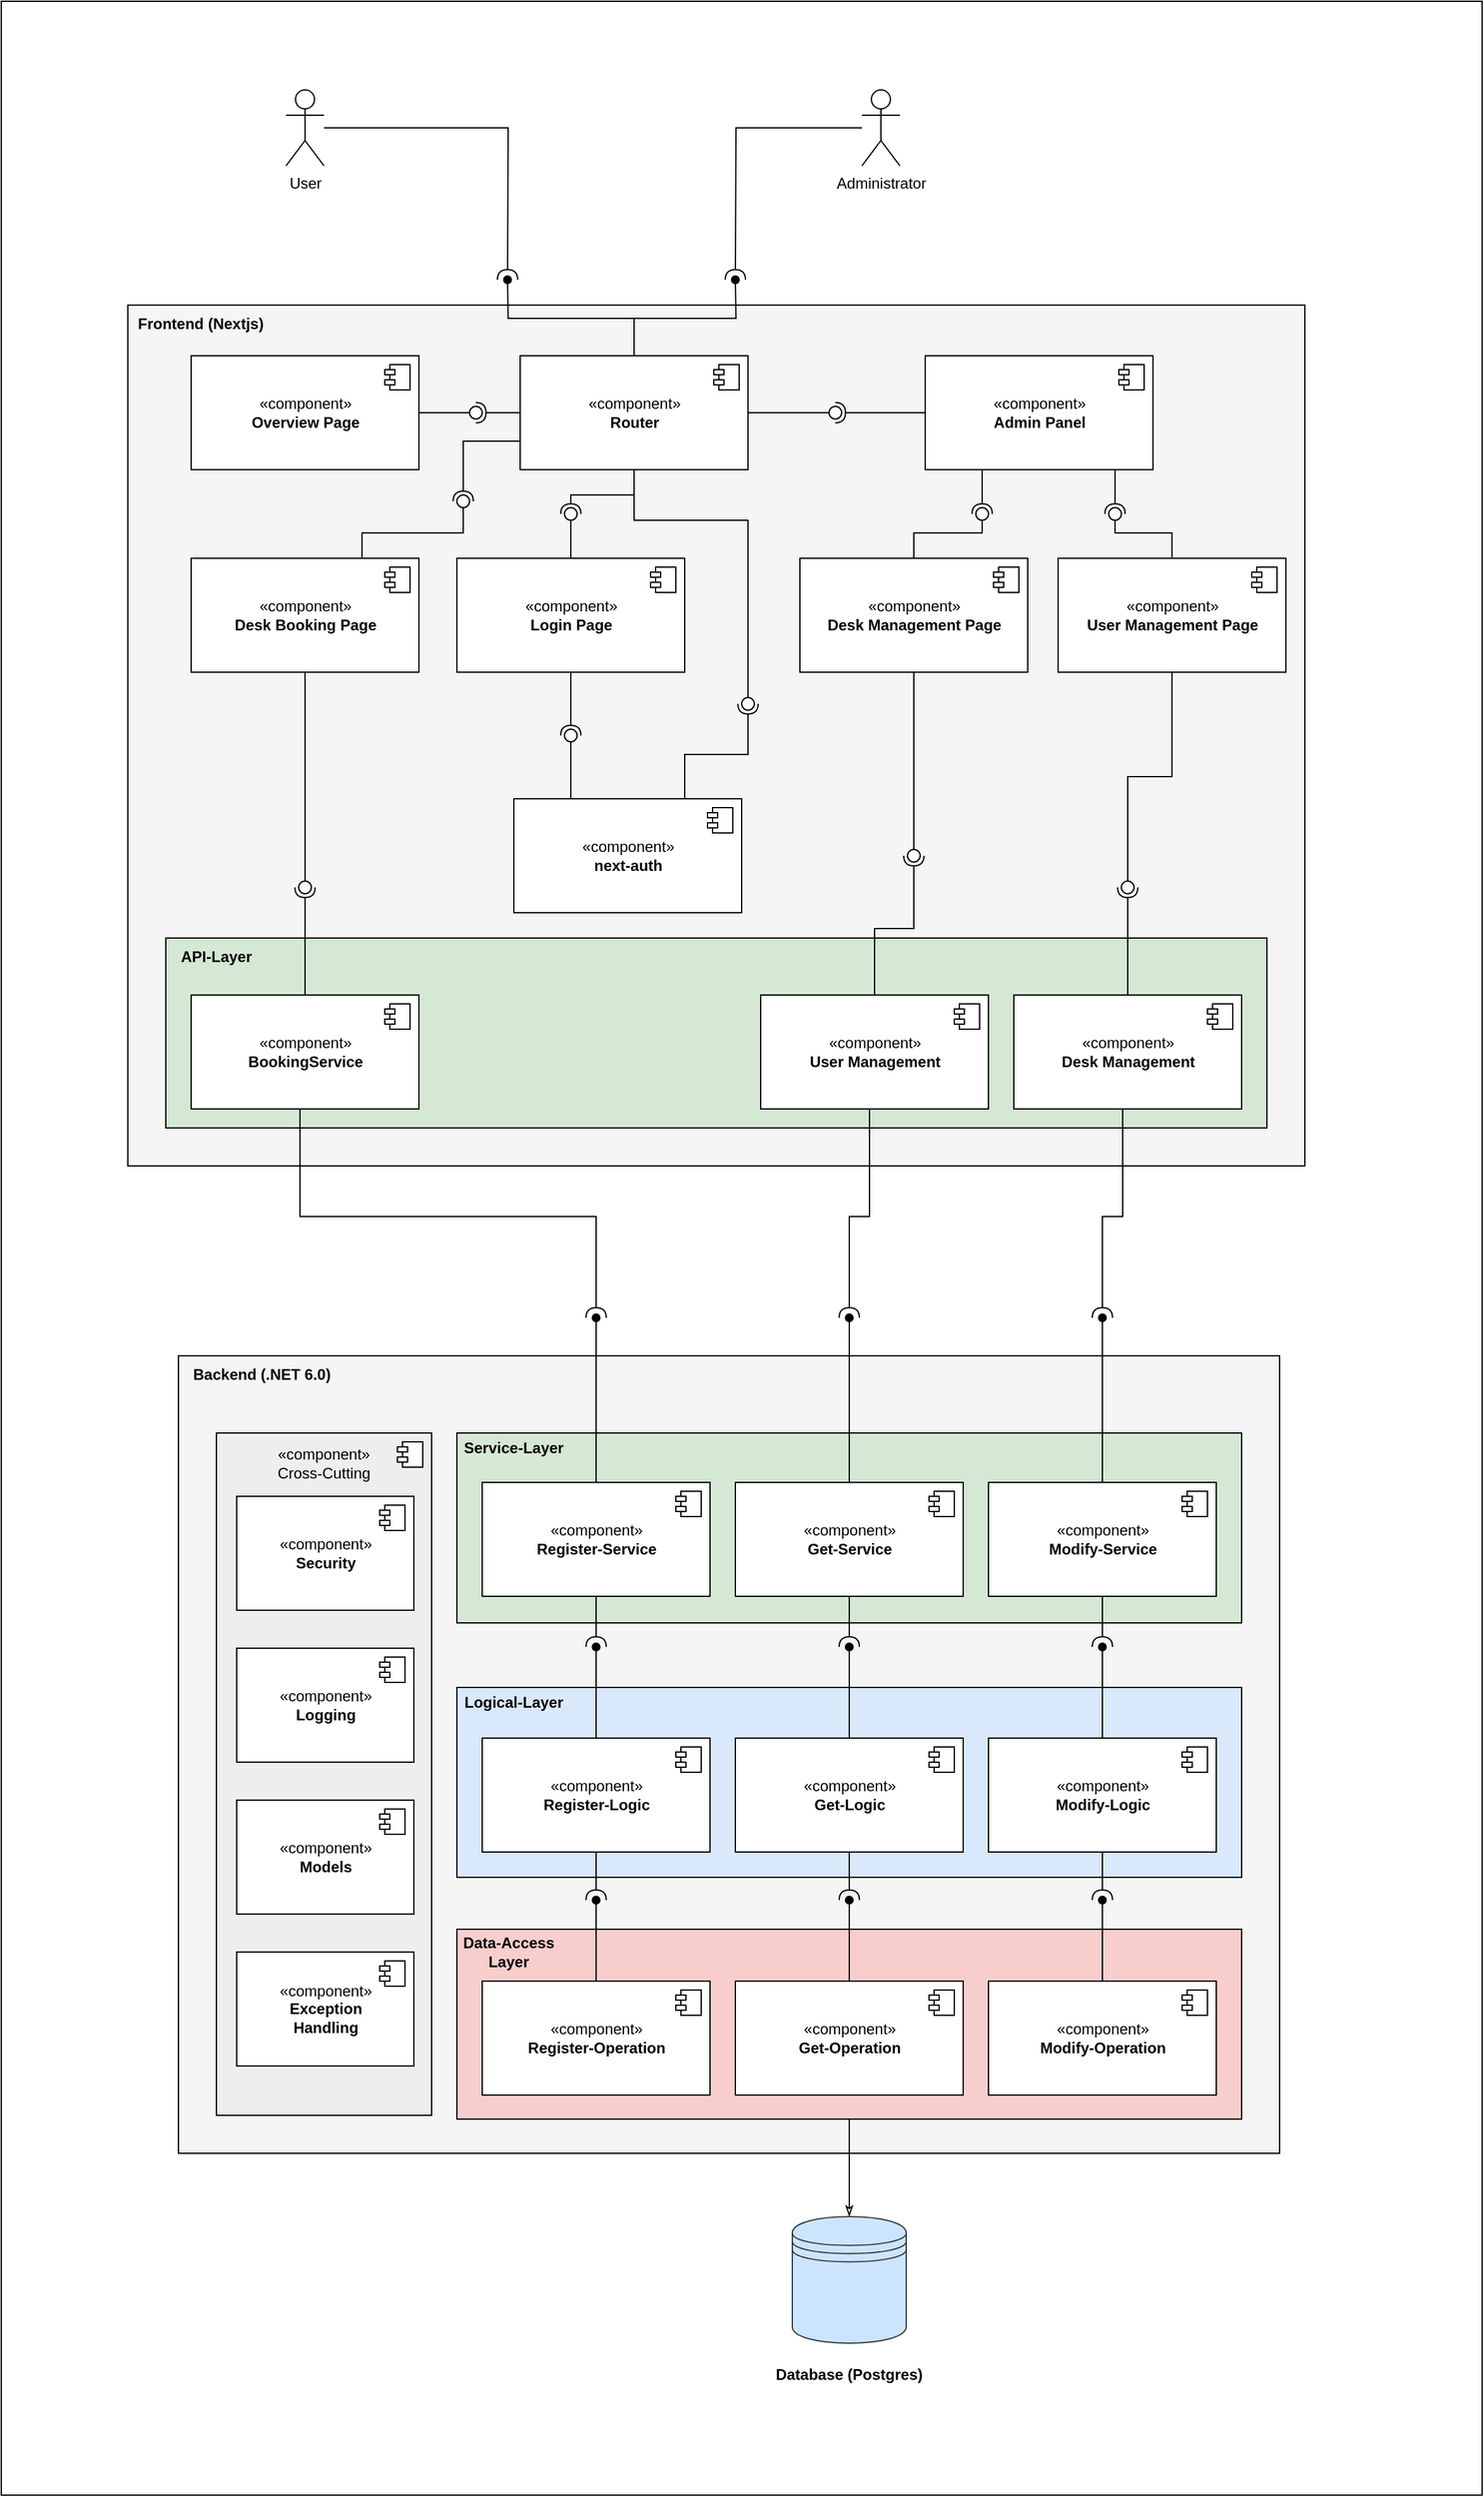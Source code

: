 <mxfile version="20.4.0" type="device"><diagram id="7461oDI4QgMP68D06WNy" name="Seite-1"><mxGraphModel dx="2858" dy="2303" grid="1" gridSize="10" guides="1" tooltips="1" connect="1" arrows="1" fold="1" page="1" pageScale="1" pageWidth="827" pageHeight="1169" math="0" shadow="0"><root><mxCell id="0"/><mxCell id="1" parent="0"/><mxCell id="XFchlX8OtIIKr_9ulgLO-70" value="" style="rounded=0;whiteSpace=wrap;html=1;" vertex="1" parent="1"><mxGeometry x="-560" y="-1020" width="1170" height="1970" as="geometry"/></mxCell><mxCell id="BVvnmRVFv3gNsJfD8oCe-148" value="" style="rounded=0;whiteSpace=wrap;html=1;strokeColor=#000000;fillColor=#f5f5f5;fontColor=#333333;" parent="1" vertex="1"><mxGeometry x="-420" y="50" width="870" height="630" as="geometry"/></mxCell><mxCell id="BVvnmRVFv3gNsJfD8oCe-76" value="" style="rounded=0;whiteSpace=wrap;html=1;fillColor=#d5e8d4;strokeColor=#000000;" parent="1" vertex="1"><mxGeometry x="-200" y="111" width="620" height="150" as="geometry"/></mxCell><mxCell id="BVvnmRVFv3gNsJfD8oCe-220" style="edgeStyle=orthogonalEdgeStyle;rounded=0;orthogonalLoop=1;jettySize=auto;html=1;endArrow=classicThin;endFill=0;entryX=0.5;entryY=0;entryDx=0;entryDy=0;" parent="1" source="BVvnmRVFv3gNsJfD8oCe-71" target="BVvnmRVFv3gNsJfD8oCe-215" edge="1"><mxGeometry relative="1" as="geometry"><mxPoint x="110" y="720" as="targetPoint"/></mxGeometry></mxCell><mxCell id="BVvnmRVFv3gNsJfD8oCe-71" value="" style="rounded=0;whiteSpace=wrap;html=1;fillColor=#f8cecc;strokeColor=#000000;" parent="1" vertex="1"><mxGeometry x="-200" y="503" width="620" height="150" as="geometry"/></mxCell><mxCell id="BVvnmRVFv3gNsJfD8oCe-48" value="" style="rounded=0;whiteSpace=wrap;html=1;fillColor=#dae8fc;strokeColor=#000000;" parent="1" vertex="1"><mxGeometry x="-200" y="312" width="620" height="150" as="geometry"/></mxCell><mxCell id="BVvnmRVFv3gNsJfD8oCe-80" style="edgeStyle=orthogonalEdgeStyle;rounded=0;orthogonalLoop=1;jettySize=auto;html=1;endArrow=halfCircle;endFill=0;" parent="1" source="BVvnmRVFv3gNsJfD8oCe-2" edge="1"><mxGeometry relative="1" as="geometry"><mxPoint x="-90" y="280" as="targetPoint"/></mxGeometry></mxCell><mxCell id="BVvnmRVFv3gNsJfD8oCe-125" style="edgeStyle=orthogonalEdgeStyle;rounded=0;orthogonalLoop=1;jettySize=auto;html=1;endArrow=oval;endFill=1;" parent="1" source="BVvnmRVFv3gNsJfD8oCe-2" edge="1"><mxGeometry relative="1" as="geometry"><mxPoint x="-90" y="20" as="targetPoint"/></mxGeometry></mxCell><mxCell id="BVvnmRVFv3gNsJfD8oCe-2" value="«component»&lt;br&gt;&lt;b&gt;Register-Service&lt;/b&gt;" style="html=1;dropTarget=0;" parent="1" vertex="1"><mxGeometry x="-180" y="150" width="180" height="90" as="geometry"/></mxCell><mxCell id="BVvnmRVFv3gNsJfD8oCe-3" value="" style="shape=module;jettyWidth=8;jettyHeight=4;" parent="BVvnmRVFv3gNsJfD8oCe-2" vertex="1"><mxGeometry x="1" width="20" height="20" relative="1" as="geometry"><mxPoint x="-27" y="7" as="offset"/></mxGeometry></mxCell><mxCell id="BVvnmRVFv3gNsJfD8oCe-81" style="edgeStyle=orthogonalEdgeStyle;rounded=0;orthogonalLoop=1;jettySize=auto;html=1;endArrow=halfCircle;endFill=0;" parent="1" source="BVvnmRVFv3gNsJfD8oCe-4" edge="1"><mxGeometry relative="1" as="geometry"><mxPoint x="110" y="280" as="targetPoint"/></mxGeometry></mxCell><mxCell id="BVvnmRVFv3gNsJfD8oCe-126" style="edgeStyle=orthogonalEdgeStyle;rounded=0;orthogonalLoop=1;jettySize=auto;html=1;endArrow=oval;endFill=1;" parent="1" source="BVvnmRVFv3gNsJfD8oCe-4" edge="1"><mxGeometry relative="1" as="geometry"><mxPoint x="110" y="20" as="targetPoint"/></mxGeometry></mxCell><mxCell id="BVvnmRVFv3gNsJfD8oCe-4" value="«component»&lt;br&gt;&lt;b&gt;Get-Service&lt;/b&gt;" style="html=1;dropTarget=0;" parent="1" vertex="1"><mxGeometry x="20" y="150" width="180" height="90" as="geometry"/></mxCell><mxCell id="BVvnmRVFv3gNsJfD8oCe-5" value="" style="shape=module;jettyWidth=8;jettyHeight=4;" parent="BVvnmRVFv3gNsJfD8oCe-4" vertex="1"><mxGeometry x="1" width="20" height="20" relative="1" as="geometry"><mxPoint x="-27" y="7" as="offset"/></mxGeometry></mxCell><mxCell id="BVvnmRVFv3gNsJfD8oCe-82" style="edgeStyle=orthogonalEdgeStyle;rounded=0;orthogonalLoop=1;jettySize=auto;html=1;endArrow=halfCircle;endFill=0;" parent="1" source="BVvnmRVFv3gNsJfD8oCe-6" edge="1"><mxGeometry relative="1" as="geometry"><mxPoint x="310" y="280" as="targetPoint"/></mxGeometry></mxCell><mxCell id="BVvnmRVFv3gNsJfD8oCe-127" style="edgeStyle=orthogonalEdgeStyle;rounded=0;orthogonalLoop=1;jettySize=auto;html=1;endArrow=oval;endFill=1;" parent="1" source="BVvnmRVFv3gNsJfD8oCe-6" edge="1"><mxGeometry relative="1" as="geometry"><mxPoint x="310" y="20" as="targetPoint"/></mxGeometry></mxCell><mxCell id="BVvnmRVFv3gNsJfD8oCe-6" value="«component»&lt;br&gt;&lt;b&gt;Modify-Service&lt;/b&gt;" style="html=1;dropTarget=0;" parent="1" vertex="1"><mxGeometry x="220" y="150" width="180" height="90" as="geometry"/></mxCell><mxCell id="BVvnmRVFv3gNsJfD8oCe-7" value="" style="shape=module;jettyWidth=8;jettyHeight=4;" parent="BVvnmRVFv3gNsJfD8oCe-6" vertex="1"><mxGeometry x="1" width="20" height="20" relative="1" as="geometry"><mxPoint x="-27" y="7" as="offset"/></mxGeometry></mxCell><mxCell id="BVvnmRVFv3gNsJfD8oCe-70" style="edgeStyle=orthogonalEdgeStyle;rounded=0;orthogonalLoop=1;jettySize=auto;html=1;endArrow=halfCircle;endFill=0;" parent="1" source="BVvnmRVFv3gNsJfD8oCe-27" edge="1"><mxGeometry relative="1" as="geometry"><mxPoint x="-90" y="480" as="targetPoint"/></mxGeometry></mxCell><mxCell id="BVvnmRVFv3gNsJfD8oCe-77" style="edgeStyle=orthogonalEdgeStyle;rounded=0;orthogonalLoop=1;jettySize=auto;html=1;endArrow=oval;endFill=1;" parent="1" source="BVvnmRVFv3gNsJfD8oCe-27" edge="1"><mxGeometry relative="1" as="geometry"><mxPoint x="-90" y="280" as="targetPoint"/></mxGeometry></mxCell><mxCell id="BVvnmRVFv3gNsJfD8oCe-27" value="«component»&lt;br&gt;&lt;b&gt;Register-Logic&lt;/b&gt;" style="html=1;dropTarget=0;" parent="1" vertex="1"><mxGeometry x="-180" y="352" width="180" height="90" as="geometry"/></mxCell><mxCell id="BVvnmRVFv3gNsJfD8oCe-28" value="" style="shape=module;jettyWidth=8;jettyHeight=4;" parent="BVvnmRVFv3gNsJfD8oCe-27" vertex="1"><mxGeometry x="1" width="20" height="20" relative="1" as="geometry"><mxPoint x="-27" y="7" as="offset"/></mxGeometry></mxCell><mxCell id="BVvnmRVFv3gNsJfD8oCe-74" style="edgeStyle=orthogonalEdgeStyle;rounded=0;orthogonalLoop=1;jettySize=auto;html=1;endArrow=halfCircle;endFill=0;" parent="1" source="BVvnmRVFv3gNsJfD8oCe-29" edge="1"><mxGeometry relative="1" as="geometry"><mxPoint x="110" y="480" as="targetPoint"/></mxGeometry></mxCell><mxCell id="BVvnmRVFv3gNsJfD8oCe-78" style="edgeStyle=orthogonalEdgeStyle;rounded=0;orthogonalLoop=1;jettySize=auto;html=1;endArrow=oval;endFill=1;" parent="1" source="BVvnmRVFv3gNsJfD8oCe-29" edge="1"><mxGeometry relative="1" as="geometry"><mxPoint x="110" y="280" as="targetPoint"/></mxGeometry></mxCell><mxCell id="BVvnmRVFv3gNsJfD8oCe-29" value="«component»&lt;br&gt;&lt;b&gt;Get-Logic&lt;/b&gt;" style="html=1;dropTarget=0;" parent="1" vertex="1"><mxGeometry x="20" y="352" width="180" height="90" as="geometry"/></mxCell><mxCell id="BVvnmRVFv3gNsJfD8oCe-30" value="" style="shape=module;jettyWidth=8;jettyHeight=4;" parent="BVvnmRVFv3gNsJfD8oCe-29" vertex="1"><mxGeometry x="1" width="20" height="20" relative="1" as="geometry"><mxPoint x="-27" y="7" as="offset"/></mxGeometry></mxCell><mxCell id="BVvnmRVFv3gNsJfD8oCe-75" style="edgeStyle=orthogonalEdgeStyle;rounded=0;orthogonalLoop=1;jettySize=auto;html=1;endArrow=halfCircle;endFill=0;" parent="1" source="BVvnmRVFv3gNsJfD8oCe-31" edge="1"><mxGeometry relative="1" as="geometry"><mxPoint x="310" y="480" as="targetPoint"/></mxGeometry></mxCell><mxCell id="BVvnmRVFv3gNsJfD8oCe-79" style="edgeStyle=orthogonalEdgeStyle;rounded=0;orthogonalLoop=1;jettySize=auto;html=1;endArrow=oval;endFill=1;" parent="1" source="BVvnmRVFv3gNsJfD8oCe-31" edge="1"><mxGeometry relative="1" as="geometry"><mxPoint x="310" y="280" as="targetPoint"/></mxGeometry></mxCell><mxCell id="BVvnmRVFv3gNsJfD8oCe-31" value="«component»&lt;br&gt;&lt;b&gt;Modify-Logic&lt;/b&gt;" style="html=1;dropTarget=0;" parent="1" vertex="1"><mxGeometry x="220" y="352" width="180" height="90" as="geometry"/></mxCell><mxCell id="BVvnmRVFv3gNsJfD8oCe-32" value="" style="shape=module;jettyWidth=8;jettyHeight=4;" parent="BVvnmRVFv3gNsJfD8oCe-31" vertex="1"><mxGeometry x="1" width="20" height="20" relative="1" as="geometry"><mxPoint x="-27" y="7" as="offset"/></mxGeometry></mxCell><mxCell id="BVvnmRVFv3gNsJfD8oCe-67" style="edgeStyle=orthogonalEdgeStyle;rounded=0;orthogonalLoop=1;jettySize=auto;html=1;strokeColor=none;" parent="1" source="BVvnmRVFv3gNsJfD8oCe-34" edge="1"><mxGeometry relative="1" as="geometry"><mxPoint x="-90" y="480" as="targetPoint"/></mxGeometry></mxCell><mxCell id="BVvnmRVFv3gNsJfD8oCe-69" style="edgeStyle=orthogonalEdgeStyle;rounded=0;orthogonalLoop=1;jettySize=auto;html=1;endArrow=oval;endFill=1;" parent="1" source="BVvnmRVFv3gNsJfD8oCe-34" edge="1"><mxGeometry relative="1" as="geometry"><mxPoint x="-90" y="480" as="targetPoint"/></mxGeometry></mxCell><mxCell id="BVvnmRVFv3gNsJfD8oCe-34" value="«component»&lt;br&gt;&lt;b&gt;Register-Operation&lt;/b&gt;" style="html=1;dropTarget=0;" parent="1" vertex="1"><mxGeometry x="-180" y="544" width="180" height="90" as="geometry"/></mxCell><mxCell id="BVvnmRVFv3gNsJfD8oCe-35" value="" style="shape=module;jettyWidth=8;jettyHeight=4;" parent="BVvnmRVFv3gNsJfD8oCe-34" vertex="1"><mxGeometry x="1" width="20" height="20" relative="1" as="geometry"><mxPoint x="-27" y="7" as="offset"/></mxGeometry></mxCell><mxCell id="BVvnmRVFv3gNsJfD8oCe-72" style="edgeStyle=orthogonalEdgeStyle;rounded=0;orthogonalLoop=1;jettySize=auto;html=1;endArrow=oval;endFill=1;" parent="1" source="BVvnmRVFv3gNsJfD8oCe-36" edge="1"><mxGeometry relative="1" as="geometry"><mxPoint x="110" y="480" as="targetPoint"/></mxGeometry></mxCell><mxCell id="BVvnmRVFv3gNsJfD8oCe-36" value="«component»&lt;br&gt;&lt;b&gt;Get-Operation&lt;/b&gt;" style="html=1;dropTarget=0;" parent="1" vertex="1"><mxGeometry x="20" y="544" width="180" height="90" as="geometry"/></mxCell><mxCell id="BVvnmRVFv3gNsJfD8oCe-37" value="" style="shape=module;jettyWidth=8;jettyHeight=4;" parent="BVvnmRVFv3gNsJfD8oCe-36" vertex="1"><mxGeometry x="1" width="20" height="20" relative="1" as="geometry"><mxPoint x="-27" y="7" as="offset"/></mxGeometry></mxCell><mxCell id="BVvnmRVFv3gNsJfD8oCe-73" style="edgeStyle=orthogonalEdgeStyle;rounded=0;orthogonalLoop=1;jettySize=auto;html=1;endArrow=oval;endFill=1;" parent="1" source="BVvnmRVFv3gNsJfD8oCe-38" edge="1"><mxGeometry relative="1" as="geometry"><mxPoint x="310" y="480" as="targetPoint"/></mxGeometry></mxCell><mxCell id="BVvnmRVFv3gNsJfD8oCe-38" value="«component»&lt;br&gt;&lt;b&gt;Modify-Operation&lt;/b&gt;" style="html=1;dropTarget=0;" parent="1" vertex="1"><mxGeometry x="220" y="544" width="180" height="90" as="geometry"/></mxCell><mxCell id="BVvnmRVFv3gNsJfD8oCe-39" value="" style="shape=module;jettyWidth=8;jettyHeight=4;" parent="BVvnmRVFv3gNsJfD8oCe-38" vertex="1"><mxGeometry x="1" width="20" height="20" relative="1" as="geometry"><mxPoint x="-27" y="7" as="offset"/></mxGeometry></mxCell><mxCell id="BVvnmRVFv3gNsJfD8oCe-138" value="&lt;b&gt;Service-Layer&lt;/b&gt;" style="text;html=1;strokeColor=none;fillColor=none;align=center;verticalAlign=middle;whiteSpace=wrap;rounded=0;" parent="1" vertex="1"><mxGeometry x="-235" y="108" width="160" height="30" as="geometry"/></mxCell><mxCell id="BVvnmRVFv3gNsJfD8oCe-143" value="&lt;b&gt;Logical-Layer&lt;/b&gt;" style="text;html=1;strokeColor=none;fillColor=none;align=center;verticalAlign=middle;whiteSpace=wrap;rounded=0;" parent="1" vertex="1"><mxGeometry x="-235" y="309" width="160" height="30" as="geometry"/></mxCell><mxCell id="BVvnmRVFv3gNsJfD8oCe-144" value="&lt;b&gt;Data-Access&lt;br&gt;Layer&lt;/b&gt;" style="text;html=1;strokeColor=none;fillColor=none;align=center;verticalAlign=middle;whiteSpace=wrap;rounded=0;" parent="1" vertex="1"><mxGeometry x="-239" y="506" width="160" height="30" as="geometry"/></mxCell><mxCell id="BVvnmRVFv3gNsJfD8oCe-149" value="&lt;b&gt;Backend (.NET 6.0)&lt;/b&gt;" style="text;html=1;strokeColor=none;fillColor=none;align=center;verticalAlign=middle;whiteSpace=wrap;rounded=0;" parent="1" vertex="1"><mxGeometry x="-454" y="50" width="200" height="30" as="geometry"/></mxCell><mxCell id="BVvnmRVFv3gNsJfD8oCe-150" value="" style="html=1;dropTarget=0;align=center;fillColor=#eeeeee;strokeColor=#000000;" parent="1" vertex="1"><mxGeometry x="-390" y="111" width="170" height="539" as="geometry"/></mxCell><mxCell id="BVvnmRVFv3gNsJfD8oCe-151" value="" style="shape=module;jettyWidth=8;jettyHeight=4;" parent="BVvnmRVFv3gNsJfD8oCe-150" vertex="1"><mxGeometry x="1" width="20" height="20" relative="1" as="geometry"><mxPoint x="-27" y="7" as="offset"/></mxGeometry></mxCell><mxCell id="BVvnmRVFv3gNsJfD8oCe-152" value="«component»&lt;br&gt;&lt;b&gt;Security&lt;/b&gt;" style="html=1;dropTarget=0;" parent="1" vertex="1"><mxGeometry x="-374" y="161" width="140" height="90" as="geometry"/></mxCell><mxCell id="BVvnmRVFv3gNsJfD8oCe-153" value="" style="shape=module;jettyWidth=8;jettyHeight=4;" parent="BVvnmRVFv3gNsJfD8oCe-152" vertex="1"><mxGeometry x="1" width="20" height="20" relative="1" as="geometry"><mxPoint x="-27" y="7" as="offset"/></mxGeometry></mxCell><mxCell id="BVvnmRVFv3gNsJfD8oCe-154" value="«component»&lt;br&gt;&lt;b&gt;Logging&lt;/b&gt;" style="html=1;dropTarget=0;" parent="1" vertex="1"><mxGeometry x="-374" y="281" width="140" height="90" as="geometry"/></mxCell><mxCell id="BVvnmRVFv3gNsJfD8oCe-155" value="" style="shape=module;jettyWidth=8;jettyHeight=4;" parent="BVvnmRVFv3gNsJfD8oCe-154" vertex="1"><mxGeometry x="1" width="20" height="20" relative="1" as="geometry"><mxPoint x="-27" y="7" as="offset"/></mxGeometry></mxCell><mxCell id="BVvnmRVFv3gNsJfD8oCe-156" value="«component»&lt;br&gt;&lt;b&gt;Models&lt;/b&gt;" style="html=1;dropTarget=0;" parent="1" vertex="1"><mxGeometry x="-374" y="401" width="140" height="90" as="geometry"/></mxCell><mxCell id="BVvnmRVFv3gNsJfD8oCe-157" value="" style="shape=module;jettyWidth=8;jettyHeight=4;" parent="BVvnmRVFv3gNsJfD8oCe-156" vertex="1"><mxGeometry x="1" width="20" height="20" relative="1" as="geometry"><mxPoint x="-27" y="7" as="offset"/></mxGeometry></mxCell><mxCell id="BVvnmRVFv3gNsJfD8oCe-158" value="«component»&lt;b&gt;&lt;br&gt;Exception&lt;br&gt;Handling&lt;/b&gt;&lt;br&gt;&lt;b&gt;&lt;/b&gt;" style="html=1;dropTarget=0;" parent="1" vertex="1"><mxGeometry x="-374" y="521" width="140" height="90" as="geometry"/></mxCell><mxCell id="BVvnmRVFv3gNsJfD8oCe-159" value="" style="shape=module;jettyWidth=8;jettyHeight=4;" parent="BVvnmRVFv3gNsJfD8oCe-158" vertex="1"><mxGeometry x="1" width="20" height="20" relative="1" as="geometry"><mxPoint x="-27" y="7" as="offset"/></mxGeometry></mxCell><mxCell id="BVvnmRVFv3gNsJfD8oCe-185" value="«component»&lt;br&gt;Cross-Cutting" style="text;html=1;strokeColor=none;fillColor=none;align=center;verticalAlign=middle;whiteSpace=wrap;rounded=0;" parent="1" vertex="1"><mxGeometry x="-385" y="120" width="160" height="30" as="geometry"/></mxCell><mxCell id="BVvnmRVFv3gNsJfD8oCe-215" value="" style="shape=datastore;whiteSpace=wrap;html=1;fillColor=#cce5ff;strokeColor=#36393d;" parent="1" vertex="1"><mxGeometry x="65" y="730" width="90" height="100" as="geometry"/></mxCell><mxCell id="BVvnmRVFv3gNsJfD8oCe-217" value="&lt;b&gt;Database (Postgres)&lt;/b&gt;" style="text;html=1;strokeColor=none;fillColor=none;align=center;verticalAlign=middle;whiteSpace=wrap;rounded=0;" parent="1" vertex="1"><mxGeometry x="30" y="840" width="160" height="30" as="geometry"/></mxCell><mxCell id="XFchlX8OtIIKr_9ulgLO-1" value="" style="rounded=0;whiteSpace=wrap;html=1;strokeColor=#000000;fillColor=#f5f5f5;fontColor=#333333;" vertex="1" parent="1"><mxGeometry x="-460" y="-780" width="930" height="680" as="geometry"/></mxCell><mxCell id="XFchlX8OtIIKr_9ulgLO-2" value="" style="rounded=0;whiteSpace=wrap;html=1;fillColor=#d5e8d4;strokeColor=#000000;" vertex="1" parent="1"><mxGeometry x="-430" y="-280" width="870" height="150" as="geometry"/></mxCell><mxCell id="XFchlX8OtIIKr_9ulgLO-3" style="edgeStyle=orthogonalEdgeStyle;rounded=0;orthogonalLoop=1;jettySize=auto;html=1;endArrow=halfCircle;endFill=0;exitX=0.5;exitY=1;exitDx=0;exitDy=0;" edge="1" parent="1"><mxGeometry relative="1" as="geometry"><mxPoint x="-90" y="20" as="targetPoint"/><mxPoint x="-324" y="-145" as="sourcePoint"/><Array as="points"><mxPoint x="-324" y="-60"/><mxPoint x="-90" y="-60"/></Array></mxGeometry></mxCell><mxCell id="XFchlX8OtIIKr_9ulgLO-4" style="edgeStyle=orthogonalEdgeStyle;rounded=0;orthogonalLoop=1;jettySize=auto;html=1;endArrow=halfCircle;endFill=0;exitX=0.5;exitY=1;exitDx=0;exitDy=0;" edge="1" parent="1"><mxGeometry relative="1" as="geometry"><mxPoint x="110" y="20" as="targetPoint"/><mxPoint x="126" y="-145.0" as="sourcePoint"/><Array as="points"><mxPoint x="126" y="-60"/><mxPoint x="110" y="-60"/></Array></mxGeometry></mxCell><mxCell id="XFchlX8OtIIKr_9ulgLO-5" style="edgeStyle=orthogonalEdgeStyle;rounded=0;orthogonalLoop=1;jettySize=auto;html=1;endArrow=oval;endFill=1;exitX=0.5;exitY=0;exitDx=0;exitDy=0;" edge="1" parent="1" source="XFchlX8OtIIKr_9ulgLO-24"><mxGeometry relative="1" as="geometry"><mxPoint x="-160" y="-800" as="targetPoint"/><mxPoint x="-379" y="-600" as="sourcePoint"/></mxGeometry></mxCell><mxCell id="XFchlX8OtIIKr_9ulgLO-6" style="edgeStyle=orthogonalEdgeStyle;rounded=0;orthogonalLoop=1;jettySize=auto;html=1;endArrow=halfCircle;endFill=0;exitX=0.5;exitY=1;exitDx=0;exitDy=0;" edge="1" parent="1"><mxGeometry relative="1" as="geometry"><mxPoint x="310" y="20" as="targetPoint"/><mxPoint x="326" y="-145.0" as="sourcePoint"/><Array as="points"><mxPoint x="326" y="-60"/><mxPoint x="310" y="-60"/></Array></mxGeometry></mxCell><mxCell id="XFchlX8OtIIKr_9ulgLO-7" style="edgeStyle=orthogonalEdgeStyle;rounded=0;orthogonalLoop=1;jettySize=auto;html=1;endArrow=oval;endFill=1;exitX=0.5;exitY=0;exitDx=0;exitDy=0;" edge="1" parent="1" source="XFchlX8OtIIKr_9ulgLO-24"><mxGeometry relative="1" as="geometry"><mxPoint x="20" y="-800" as="targetPoint"/><mxPoint x="-240" y="-630" as="sourcePoint"/></mxGeometry></mxCell><mxCell id="XFchlX8OtIIKr_9ulgLO-8" value="&lt;b&gt;Frontend (Nextjs)&lt;/b&gt;" style="text;html=1;strokeColor=none;fillColor=none;align=left;verticalAlign=middle;whiteSpace=wrap;rounded=0;" vertex="1" parent="1"><mxGeometry x="-454" y="-780" width="170" height="30" as="geometry"/></mxCell><mxCell id="XFchlX8OtIIKr_9ulgLO-9" style="edgeStyle=orthogonalEdgeStyle;rounded=0;orthogonalLoop=1;jettySize=auto;html=1;endArrow=halfCircle;endFill=0;" edge="1" parent="1" source="XFchlX8OtIIKr_9ulgLO-11"><mxGeometry relative="1" as="geometry"><mxPoint x="-160" y="-800" as="targetPoint"/></mxGeometry></mxCell><mxCell id="XFchlX8OtIIKr_9ulgLO-10" style="edgeStyle=orthogonalEdgeStyle;rounded=0;orthogonalLoop=1;jettySize=auto;html=1;endArrow=halfCircle;endFill=0;" edge="1" parent="1" source="XFchlX8OtIIKr_9ulgLO-14"><mxGeometry relative="1" as="geometry"><mxPoint x="20" y="-800" as="targetPoint"/></mxGeometry></mxCell><mxCell id="XFchlX8OtIIKr_9ulgLO-11" value="User" style="shape=umlActor;verticalLabelPosition=bottom;verticalAlign=top;html=1;outlineConnect=0;strokeColor=#000000;" vertex="1" parent="1"><mxGeometry x="-335" y="-950" width="30" height="60" as="geometry"/></mxCell><mxCell id="XFchlX8OtIIKr_9ulgLO-12" value="«component»&lt;br&gt;&lt;b&gt;Desk Management&lt;/b&gt;" style="html=1;dropTarget=0;" vertex="1" parent="1"><mxGeometry x="240" y="-235" width="180" height="90" as="geometry"/></mxCell><mxCell id="XFchlX8OtIIKr_9ulgLO-13" value="" style="shape=module;jettyWidth=8;jettyHeight=4;" vertex="1" parent="XFchlX8OtIIKr_9ulgLO-12"><mxGeometry x="1" width="20" height="20" relative="1" as="geometry"><mxPoint x="-27" y="7" as="offset"/></mxGeometry></mxCell><mxCell id="XFchlX8OtIIKr_9ulgLO-14" value="Administrator" style="shape=umlActor;verticalLabelPosition=bottom;verticalAlign=top;html=1;outlineConnect=0;strokeColor=#000000;" vertex="1" parent="1"><mxGeometry x="120" y="-950" width="30" height="60" as="geometry"/></mxCell><mxCell id="XFchlX8OtIIKr_9ulgLO-15" value="«component»&lt;br&gt;&lt;b&gt;User Management&lt;/b&gt;" style="html=1;dropTarget=0;" vertex="1" parent="1"><mxGeometry x="40" y="-235" width="180" height="90" as="geometry"/></mxCell><mxCell id="XFchlX8OtIIKr_9ulgLO-16" value="" style="shape=module;jettyWidth=8;jettyHeight=4;" vertex="1" parent="XFchlX8OtIIKr_9ulgLO-15"><mxGeometry x="1" width="20" height="20" relative="1" as="geometry"><mxPoint x="-27" y="7" as="offset"/></mxGeometry></mxCell><mxCell id="XFchlX8OtIIKr_9ulgLO-17" value="«component»&lt;br&gt;&lt;b&gt;Admin Panel&lt;br&gt;&lt;/b&gt;" style="html=1;dropTarget=0;" vertex="1" parent="1"><mxGeometry x="170" y="-740" width="180" height="90" as="geometry"/></mxCell><mxCell id="XFchlX8OtIIKr_9ulgLO-18" value="" style="shape=module;jettyWidth=8;jettyHeight=4;" vertex="1" parent="XFchlX8OtIIKr_9ulgLO-17"><mxGeometry x="1" width="20" height="20" relative="1" as="geometry"><mxPoint x="-27" y="7" as="offset"/></mxGeometry></mxCell><mxCell id="XFchlX8OtIIKr_9ulgLO-19" value="" style="rounded=0;orthogonalLoop=1;jettySize=auto;html=1;endArrow=none;endFill=0;sketch=0;sourcePerimeterSpacing=0;targetPerimeterSpacing=0;edgeStyle=orthogonalEdgeStyle;" edge="1" parent="1" source="XFchlX8OtIIKr_9ulgLO-41" target="XFchlX8OtIIKr_9ulgLO-21"><mxGeometry relative="1" as="geometry"><mxPoint x="220" y="-305" as="sourcePoint"/></mxGeometry></mxCell><mxCell id="XFchlX8OtIIKr_9ulgLO-20" value="" style="rounded=0;orthogonalLoop=1;jettySize=auto;html=1;endArrow=halfCircle;endFill=0;entryX=0.5;entryY=0.5;endSize=6;strokeWidth=1;sketch=0;edgeStyle=orthogonalEdgeStyle;" edge="1" parent="1" source="XFchlX8OtIIKr_9ulgLO-12" target="XFchlX8OtIIKr_9ulgLO-21"><mxGeometry relative="1" as="geometry"><mxPoint x="260" y="-305" as="sourcePoint"/></mxGeometry></mxCell><mxCell id="XFchlX8OtIIKr_9ulgLO-21" value="" style="ellipse;whiteSpace=wrap;html=1;align=center;aspect=fixed;resizable=0;points=[];outlineConnect=0;sketch=0;rotation=90;" vertex="1" parent="1"><mxGeometry x="325" y="-325" width="10" height="10" as="geometry"/></mxCell><mxCell id="XFchlX8OtIIKr_9ulgLO-22" value="«component»&lt;br&gt;&lt;b&gt;BookingService&lt;/b&gt;" style="html=1;dropTarget=0;" vertex="1" parent="1"><mxGeometry x="-410" y="-235" width="180" height="90" as="geometry"/></mxCell><mxCell id="XFchlX8OtIIKr_9ulgLO-23" value="" style="shape=module;jettyWidth=8;jettyHeight=4;" vertex="1" parent="XFchlX8OtIIKr_9ulgLO-22"><mxGeometry x="1" width="20" height="20" relative="1" as="geometry"><mxPoint x="-27" y="7" as="offset"/></mxGeometry></mxCell><mxCell id="XFchlX8OtIIKr_9ulgLO-24" value="«component»&lt;br&gt;&lt;b&gt;Router&lt;/b&gt;" style="html=1;dropTarget=0;" vertex="1" parent="1"><mxGeometry x="-150" y="-740" width="180" height="90" as="geometry"/></mxCell><mxCell id="XFchlX8OtIIKr_9ulgLO-25" value="" style="shape=module;jettyWidth=8;jettyHeight=4;" vertex="1" parent="XFchlX8OtIIKr_9ulgLO-24"><mxGeometry x="1" width="20" height="20" relative="1" as="geometry"><mxPoint x="-27" y="7" as="offset"/></mxGeometry></mxCell><mxCell id="XFchlX8OtIIKr_9ulgLO-26" value="" style="rounded=0;orthogonalLoop=1;jettySize=auto;html=1;endArrow=none;endFill=0;sketch=0;sourcePerimeterSpacing=0;targetPerimeterSpacing=0;edgeStyle=orthogonalEdgeStyle;" edge="1" parent="1" source="XFchlX8OtIIKr_9ulgLO-37" target="XFchlX8OtIIKr_9ulgLO-28"><mxGeometry relative="1" as="geometry"><mxPoint x="-345" y="-305" as="sourcePoint"/></mxGeometry></mxCell><mxCell id="XFchlX8OtIIKr_9ulgLO-27" value="" style="rounded=0;orthogonalLoop=1;jettySize=auto;html=1;endArrow=halfCircle;endFill=0;entryX=0.5;entryY=0.5;endSize=6;strokeWidth=1;sketch=0;edgeStyle=orthogonalEdgeStyle;" edge="1" parent="1" source="XFchlX8OtIIKr_9ulgLO-22" target="XFchlX8OtIIKr_9ulgLO-28"><mxGeometry relative="1" as="geometry"><mxPoint x="-305" y="-305" as="sourcePoint"/></mxGeometry></mxCell><mxCell id="XFchlX8OtIIKr_9ulgLO-28" value="" style="ellipse;whiteSpace=wrap;html=1;align=center;aspect=fixed;resizable=0;points=[];outlineConnect=0;sketch=0;" vertex="1" parent="1"><mxGeometry x="-325" y="-325" width="10" height="10" as="geometry"/></mxCell><mxCell id="XFchlX8OtIIKr_9ulgLO-29" value="«component»&lt;br&gt;&lt;b&gt;next-auth&lt;/b&gt;" style="html=1;dropTarget=0;" vertex="1" parent="1"><mxGeometry x="-155" y="-390" width="180" height="90" as="geometry"/></mxCell><mxCell id="XFchlX8OtIIKr_9ulgLO-30" value="" style="shape=module;jettyWidth=8;jettyHeight=4;" vertex="1" parent="XFchlX8OtIIKr_9ulgLO-29"><mxGeometry x="1" width="20" height="20" relative="1" as="geometry"><mxPoint x="-27" y="7" as="offset"/></mxGeometry></mxCell><mxCell id="XFchlX8OtIIKr_9ulgLO-31" value="&lt;b&gt;API-Layer&lt;/b&gt;" style="text;html=1;strokeColor=none;fillColor=none;align=left;verticalAlign=middle;whiteSpace=wrap;rounded=0;" vertex="1" parent="1"><mxGeometry x="-420" y="-280" width="160" height="30" as="geometry"/></mxCell><mxCell id="XFchlX8OtIIKr_9ulgLO-32" value="" style="rounded=0;orthogonalLoop=1;jettySize=auto;html=1;endArrow=none;endFill=0;sketch=0;sourcePerimeterSpacing=0;targetPerimeterSpacing=0;edgeStyle=orthogonalEdgeStyle;" edge="1" parent="1" source="XFchlX8OtIIKr_9ulgLO-24" target="XFchlX8OtIIKr_9ulgLO-34"><mxGeometry relative="1" as="geometry"><mxPoint x="84" y="-675" as="sourcePoint"/></mxGeometry></mxCell><mxCell id="XFchlX8OtIIKr_9ulgLO-33" value="" style="rounded=0;orthogonalLoop=1;jettySize=auto;html=1;endArrow=halfCircle;endFill=0;entryX=0.5;entryY=0.5;endSize=6;strokeWidth=1;sketch=0;edgeStyle=orthogonalEdgeStyle;" edge="1" parent="1" source="XFchlX8OtIIKr_9ulgLO-17" target="XFchlX8OtIIKr_9ulgLO-34"><mxGeometry relative="1" as="geometry"><mxPoint x="124" y="-675" as="sourcePoint"/></mxGeometry></mxCell><mxCell id="XFchlX8OtIIKr_9ulgLO-34" value="" style="ellipse;whiteSpace=wrap;html=1;align=center;aspect=fixed;resizable=0;points=[];outlineConnect=0;sketch=0;" vertex="1" parent="1"><mxGeometry x="94" y="-700" width="10" height="10" as="geometry"/></mxCell><mxCell id="XFchlX8OtIIKr_9ulgLO-35" value="«component»&lt;br&gt;&lt;b&gt;Overview Page&lt;br&gt;&lt;/b&gt;" style="html=1;dropTarget=0;" vertex="1" parent="1"><mxGeometry x="-410" y="-740" width="180" height="90" as="geometry"/></mxCell><mxCell id="XFchlX8OtIIKr_9ulgLO-36" value="" style="shape=module;jettyWidth=8;jettyHeight=4;" vertex="1" parent="XFchlX8OtIIKr_9ulgLO-35"><mxGeometry x="1" width="20" height="20" relative="1" as="geometry"><mxPoint x="-27" y="7" as="offset"/></mxGeometry></mxCell><mxCell id="XFchlX8OtIIKr_9ulgLO-37" value="«component»&lt;br&gt;&lt;b&gt;Desk Booking Page&lt;br&gt;&lt;/b&gt;" style="html=1;dropTarget=0;" vertex="1" parent="1"><mxGeometry x="-410" y="-580" width="180" height="90" as="geometry"/></mxCell><mxCell id="XFchlX8OtIIKr_9ulgLO-38" value="" style="shape=module;jettyWidth=8;jettyHeight=4;" vertex="1" parent="XFchlX8OtIIKr_9ulgLO-37"><mxGeometry x="1" width="20" height="20" relative="1" as="geometry"><mxPoint x="-27" y="7" as="offset"/></mxGeometry></mxCell><mxCell id="XFchlX8OtIIKr_9ulgLO-39" value="«component»&lt;br&gt;&lt;b&gt;Desk Management Page&lt;br&gt;&lt;/b&gt;" style="html=1;dropTarget=0;" vertex="1" parent="1"><mxGeometry x="71" y="-580" width="180" height="90" as="geometry"/></mxCell><mxCell id="XFchlX8OtIIKr_9ulgLO-40" value="" style="shape=module;jettyWidth=8;jettyHeight=4;" vertex="1" parent="XFchlX8OtIIKr_9ulgLO-39"><mxGeometry x="1" width="20" height="20" relative="1" as="geometry"><mxPoint x="-27" y="7" as="offset"/></mxGeometry></mxCell><mxCell id="XFchlX8OtIIKr_9ulgLO-41" value="«component»&lt;br&gt;&lt;b&gt;User Management Page&lt;br&gt;&lt;/b&gt;" style="html=1;dropTarget=0;" vertex="1" parent="1"><mxGeometry x="275" y="-580" width="180" height="90" as="geometry"/></mxCell><mxCell id="XFchlX8OtIIKr_9ulgLO-42" value="" style="shape=module;jettyWidth=8;jettyHeight=4;" vertex="1" parent="XFchlX8OtIIKr_9ulgLO-41"><mxGeometry x="1" width="20" height="20" relative="1" as="geometry"><mxPoint x="-27" y="7" as="offset"/></mxGeometry></mxCell><mxCell id="XFchlX8OtIIKr_9ulgLO-43" value="«component»&lt;br&gt;&lt;b&gt;Login Page&lt;br&gt;&lt;/b&gt;" style="html=1;dropTarget=0;" vertex="1" parent="1"><mxGeometry x="-200" y="-580" width="180" height="90" as="geometry"/></mxCell><mxCell id="XFchlX8OtIIKr_9ulgLO-44" value="" style="shape=module;jettyWidth=8;jettyHeight=4;" vertex="1" parent="XFchlX8OtIIKr_9ulgLO-43"><mxGeometry x="1" width="20" height="20" relative="1" as="geometry"><mxPoint x="-27" y="7" as="offset"/></mxGeometry></mxCell><mxCell id="XFchlX8OtIIKr_9ulgLO-45" value="" style="rounded=0;orthogonalLoop=1;jettySize=auto;html=1;endArrow=none;endFill=0;sketch=0;sourcePerimeterSpacing=0;targetPerimeterSpacing=0;edgeStyle=orthogonalEdgeStyle;exitX=0.25;exitY=0;exitDx=0;exitDy=0;" edge="1" parent="1" source="XFchlX8OtIIKr_9ulgLO-29" target="XFchlX8OtIIKr_9ulgLO-47"><mxGeometry relative="1" as="geometry"><mxPoint x="-100" y="-425" as="sourcePoint"/></mxGeometry></mxCell><mxCell id="XFchlX8OtIIKr_9ulgLO-46" value="" style="rounded=0;orthogonalLoop=1;jettySize=auto;html=1;endArrow=halfCircle;endFill=0;entryX=0.5;entryY=0.5;endSize=6;strokeWidth=1;sketch=0;edgeStyle=orthogonalEdgeStyle;exitX=0.5;exitY=1;exitDx=0;exitDy=0;" edge="1" parent="1" source="XFchlX8OtIIKr_9ulgLO-43" target="XFchlX8OtIIKr_9ulgLO-47"><mxGeometry relative="1" as="geometry"><mxPoint x="-60" y="-425" as="sourcePoint"/></mxGeometry></mxCell><mxCell id="XFchlX8OtIIKr_9ulgLO-47" value="" style="ellipse;whiteSpace=wrap;html=1;align=center;aspect=fixed;resizable=0;points=[];outlineConnect=0;sketch=0;" vertex="1" parent="1"><mxGeometry x="-115" y="-445" width="10" height="10" as="geometry"/></mxCell><mxCell id="XFchlX8OtIIKr_9ulgLO-48" value="" style="rounded=0;orthogonalLoop=1;jettySize=auto;html=1;endArrow=none;endFill=0;sketch=0;sourcePerimeterSpacing=0;targetPerimeterSpacing=0;edgeStyle=orthogonalEdgeStyle;" edge="1" parent="1" source="XFchlX8OtIIKr_9ulgLO-39" target="XFchlX8OtIIKr_9ulgLO-50"><mxGeometry relative="1" as="geometry"><mxPoint x="160" y="-385" as="sourcePoint"/></mxGeometry></mxCell><mxCell id="XFchlX8OtIIKr_9ulgLO-49" value="" style="rounded=0;orthogonalLoop=1;jettySize=auto;html=1;endArrow=halfCircle;endFill=0;entryX=0.5;entryY=0.5;endSize=6;strokeWidth=1;sketch=0;edgeStyle=orthogonalEdgeStyle;" edge="1" parent="1" source="XFchlX8OtIIKr_9ulgLO-15" target="XFchlX8OtIIKr_9ulgLO-50"><mxGeometry relative="1" as="geometry"><mxPoint x="200" y="-385" as="sourcePoint"/></mxGeometry></mxCell><mxCell id="XFchlX8OtIIKr_9ulgLO-50" value="" style="ellipse;whiteSpace=wrap;html=1;align=center;aspect=fixed;resizable=0;points=[];outlineConnect=0;sketch=0;" vertex="1" parent="1"><mxGeometry x="156" y="-350" width="10" height="10" as="geometry"/></mxCell><mxCell id="XFchlX8OtIIKr_9ulgLO-51" value="" style="rounded=0;orthogonalLoop=1;jettySize=auto;html=1;endArrow=none;endFill=0;sketch=0;sourcePerimeterSpacing=0;targetPerimeterSpacing=0;edgeStyle=orthogonalEdgeStyle;" edge="1" parent="1" source="XFchlX8OtIIKr_9ulgLO-24" target="XFchlX8OtIIKr_9ulgLO-53"><mxGeometry relative="1" as="geometry"><mxPoint x="10" y="-465" as="sourcePoint"/><Array as="points"><mxPoint x="-60" y="-610"/><mxPoint x="30" y="-610"/></Array></mxGeometry></mxCell><mxCell id="XFchlX8OtIIKr_9ulgLO-52" value="" style="rounded=0;orthogonalLoop=1;jettySize=auto;html=1;endArrow=halfCircle;endFill=0;entryX=0.5;entryY=0.5;endSize=6;strokeWidth=1;sketch=0;exitX=0.75;exitY=0;exitDx=0;exitDy=0;edgeStyle=orthogonalEdgeStyle;" edge="1" parent="1" source="XFchlX8OtIIKr_9ulgLO-29" target="XFchlX8OtIIKr_9ulgLO-53"><mxGeometry relative="1" as="geometry"><mxPoint x="50" y="-465" as="sourcePoint"/></mxGeometry></mxCell><mxCell id="XFchlX8OtIIKr_9ulgLO-53" value="" style="ellipse;whiteSpace=wrap;html=1;align=center;aspect=fixed;resizable=0;points=[];outlineConnect=0;sketch=0;" vertex="1" parent="1"><mxGeometry x="25" y="-470" width="10" height="10" as="geometry"/></mxCell><mxCell id="XFchlX8OtIIKr_9ulgLO-54" value="" style="rounded=0;orthogonalLoop=1;jettySize=auto;html=1;endArrow=none;endFill=0;sketch=0;sourcePerimeterSpacing=0;targetPerimeterSpacing=0;exitX=1;exitY=0.5;exitDx=0;exitDy=0;edgeStyle=orthogonalEdgeStyle;" edge="1" parent="1" source="XFchlX8OtIIKr_9ulgLO-35" target="XFchlX8OtIIKr_9ulgLO-56"><mxGeometry relative="1" as="geometry"><mxPoint x="-210" y="-685" as="sourcePoint"/></mxGeometry></mxCell><mxCell id="XFchlX8OtIIKr_9ulgLO-55" value="" style="rounded=0;orthogonalLoop=1;jettySize=auto;html=1;endArrow=halfCircle;endFill=0;entryX=0.5;entryY=0.5;endSize=6;strokeWidth=1;sketch=0;exitX=0;exitY=0.5;exitDx=0;exitDy=0;edgeStyle=orthogonalEdgeStyle;" edge="1" parent="1" source="XFchlX8OtIIKr_9ulgLO-24" target="XFchlX8OtIIKr_9ulgLO-56"><mxGeometry relative="1" as="geometry"><mxPoint x="-170" y="-685" as="sourcePoint"/></mxGeometry></mxCell><mxCell id="XFchlX8OtIIKr_9ulgLO-56" value="" style="ellipse;whiteSpace=wrap;html=1;align=center;aspect=fixed;resizable=0;points=[];outlineConnect=0;sketch=0;" vertex="1" parent="1"><mxGeometry x="-190" y="-700" width="10" height="10" as="geometry"/></mxCell><mxCell id="XFchlX8OtIIKr_9ulgLO-57" value="" style="rounded=0;orthogonalLoop=1;jettySize=auto;html=1;endArrow=none;endFill=0;sketch=0;sourcePerimeterSpacing=0;targetPerimeterSpacing=0;exitX=0.75;exitY=0;exitDx=0;exitDy=0;edgeStyle=orthogonalEdgeStyle;" edge="1" parent="1" source="XFchlX8OtIIKr_9ulgLO-37" target="XFchlX8OtIIKr_9ulgLO-59"><mxGeometry relative="1" as="geometry"><mxPoint x="-205" y="-625" as="sourcePoint"/></mxGeometry></mxCell><mxCell id="XFchlX8OtIIKr_9ulgLO-58" value="" style="rounded=0;orthogonalLoop=1;jettySize=auto;html=1;endArrow=halfCircle;endFill=0;entryX=0.5;entryY=0.5;endSize=6;strokeWidth=1;sketch=0;exitX=0;exitY=0.75;exitDx=0;exitDy=0;edgeStyle=orthogonalEdgeStyle;" edge="1" parent="1" source="XFchlX8OtIIKr_9ulgLO-24" target="XFchlX8OtIIKr_9ulgLO-59"><mxGeometry relative="1" as="geometry"><mxPoint x="-165" y="-625" as="sourcePoint"/></mxGeometry></mxCell><mxCell id="XFchlX8OtIIKr_9ulgLO-59" value="" style="ellipse;whiteSpace=wrap;html=1;align=center;aspect=fixed;resizable=0;points=[];outlineConnect=0;sketch=0;direction=south;" vertex="1" parent="1"><mxGeometry x="-200" y="-630" width="10" height="10" as="geometry"/></mxCell><mxCell id="XFchlX8OtIIKr_9ulgLO-60" value="" style="rounded=0;orthogonalLoop=1;jettySize=auto;html=1;endArrow=none;endFill=0;sketch=0;sourcePerimeterSpacing=0;targetPerimeterSpacing=0;edgeStyle=orthogonalEdgeStyle;" edge="1" parent="1" source="XFchlX8OtIIKr_9ulgLO-43" target="XFchlX8OtIIKr_9ulgLO-62"><mxGeometry relative="1" as="geometry"><mxPoint x="-130" y="-615" as="sourcePoint"/></mxGeometry></mxCell><mxCell id="XFchlX8OtIIKr_9ulgLO-61" value="" style="rounded=0;orthogonalLoop=1;jettySize=auto;html=1;endArrow=halfCircle;endFill=0;entryX=0.5;entryY=0.5;endSize=6;strokeWidth=1;sketch=0;edgeStyle=orthogonalEdgeStyle;" edge="1" parent="1" source="XFchlX8OtIIKr_9ulgLO-24" target="XFchlX8OtIIKr_9ulgLO-62"><mxGeometry relative="1" as="geometry"><mxPoint x="-90" y="-615" as="sourcePoint"/></mxGeometry></mxCell><mxCell id="XFchlX8OtIIKr_9ulgLO-62" value="" style="ellipse;whiteSpace=wrap;html=1;align=center;aspect=fixed;resizable=0;points=[];outlineConnect=0;sketch=0;direction=south;" vertex="1" parent="1"><mxGeometry x="-115" y="-620" width="10" height="10" as="geometry"/></mxCell><mxCell id="XFchlX8OtIIKr_9ulgLO-63" value="" style="rounded=0;orthogonalLoop=1;jettySize=auto;html=1;endArrow=none;endFill=0;sketch=0;sourcePerimeterSpacing=0;targetPerimeterSpacing=0;exitX=0.5;exitY=0;exitDx=0;exitDy=0;edgeStyle=orthogonalEdgeStyle;" edge="1" parent="1" source="XFchlX8OtIIKr_9ulgLO-39" target="XFchlX8OtIIKr_9ulgLO-65"><mxGeometry relative="1" as="geometry"><mxPoint x="156" y="-605" as="sourcePoint"/></mxGeometry></mxCell><mxCell id="XFchlX8OtIIKr_9ulgLO-64" value="" style="rounded=0;orthogonalLoop=1;jettySize=auto;html=1;endArrow=halfCircle;endFill=0;entryX=0.5;entryY=0.5;endSize=6;strokeWidth=1;sketch=0;exitX=0.25;exitY=1;exitDx=0;exitDy=0;edgeStyle=orthogonalEdgeStyle;" edge="1" parent="1" source="XFchlX8OtIIKr_9ulgLO-17" target="XFchlX8OtIIKr_9ulgLO-65"><mxGeometry relative="1" as="geometry"><mxPoint x="196" y="-605" as="sourcePoint"/></mxGeometry></mxCell><mxCell id="XFchlX8OtIIKr_9ulgLO-65" value="" style="ellipse;whiteSpace=wrap;html=1;align=center;aspect=fixed;resizable=0;points=[];outlineConnect=0;sketch=0;" vertex="1" parent="1"><mxGeometry x="210" y="-620" width="10" height="10" as="geometry"/></mxCell><mxCell id="XFchlX8OtIIKr_9ulgLO-66" value="" style="rounded=0;orthogonalLoop=1;jettySize=auto;html=1;endArrow=none;endFill=0;sketch=0;sourcePerimeterSpacing=0;targetPerimeterSpacing=0;exitX=0.5;exitY=0;exitDx=0;exitDy=0;edgeStyle=orthogonalEdgeStyle;" edge="1" parent="1" source="XFchlX8OtIIKr_9ulgLO-41" target="XFchlX8OtIIKr_9ulgLO-68"><mxGeometry relative="1" as="geometry"><mxPoint x="300" y="-615" as="sourcePoint"/></mxGeometry></mxCell><mxCell id="XFchlX8OtIIKr_9ulgLO-67" value="" style="rounded=0;orthogonalLoop=1;jettySize=auto;html=1;endArrow=halfCircle;endFill=0;entryX=0.5;entryY=0.5;endSize=6;strokeWidth=1;sketch=0;exitX=0.75;exitY=1;exitDx=0;exitDy=0;edgeStyle=orthogonalEdgeStyle;" edge="1" parent="1" source="XFchlX8OtIIKr_9ulgLO-17" target="XFchlX8OtIIKr_9ulgLO-68"><mxGeometry relative="1" as="geometry"><mxPoint x="340" y="-615" as="sourcePoint"/></mxGeometry></mxCell><mxCell id="XFchlX8OtIIKr_9ulgLO-68" value="" style="ellipse;whiteSpace=wrap;html=1;align=center;aspect=fixed;resizable=0;points=[];outlineConnect=0;sketch=0;" vertex="1" parent="1"><mxGeometry x="315" y="-620" width="10" height="10" as="geometry"/></mxCell></root></mxGraphModel></diagram></mxfile>